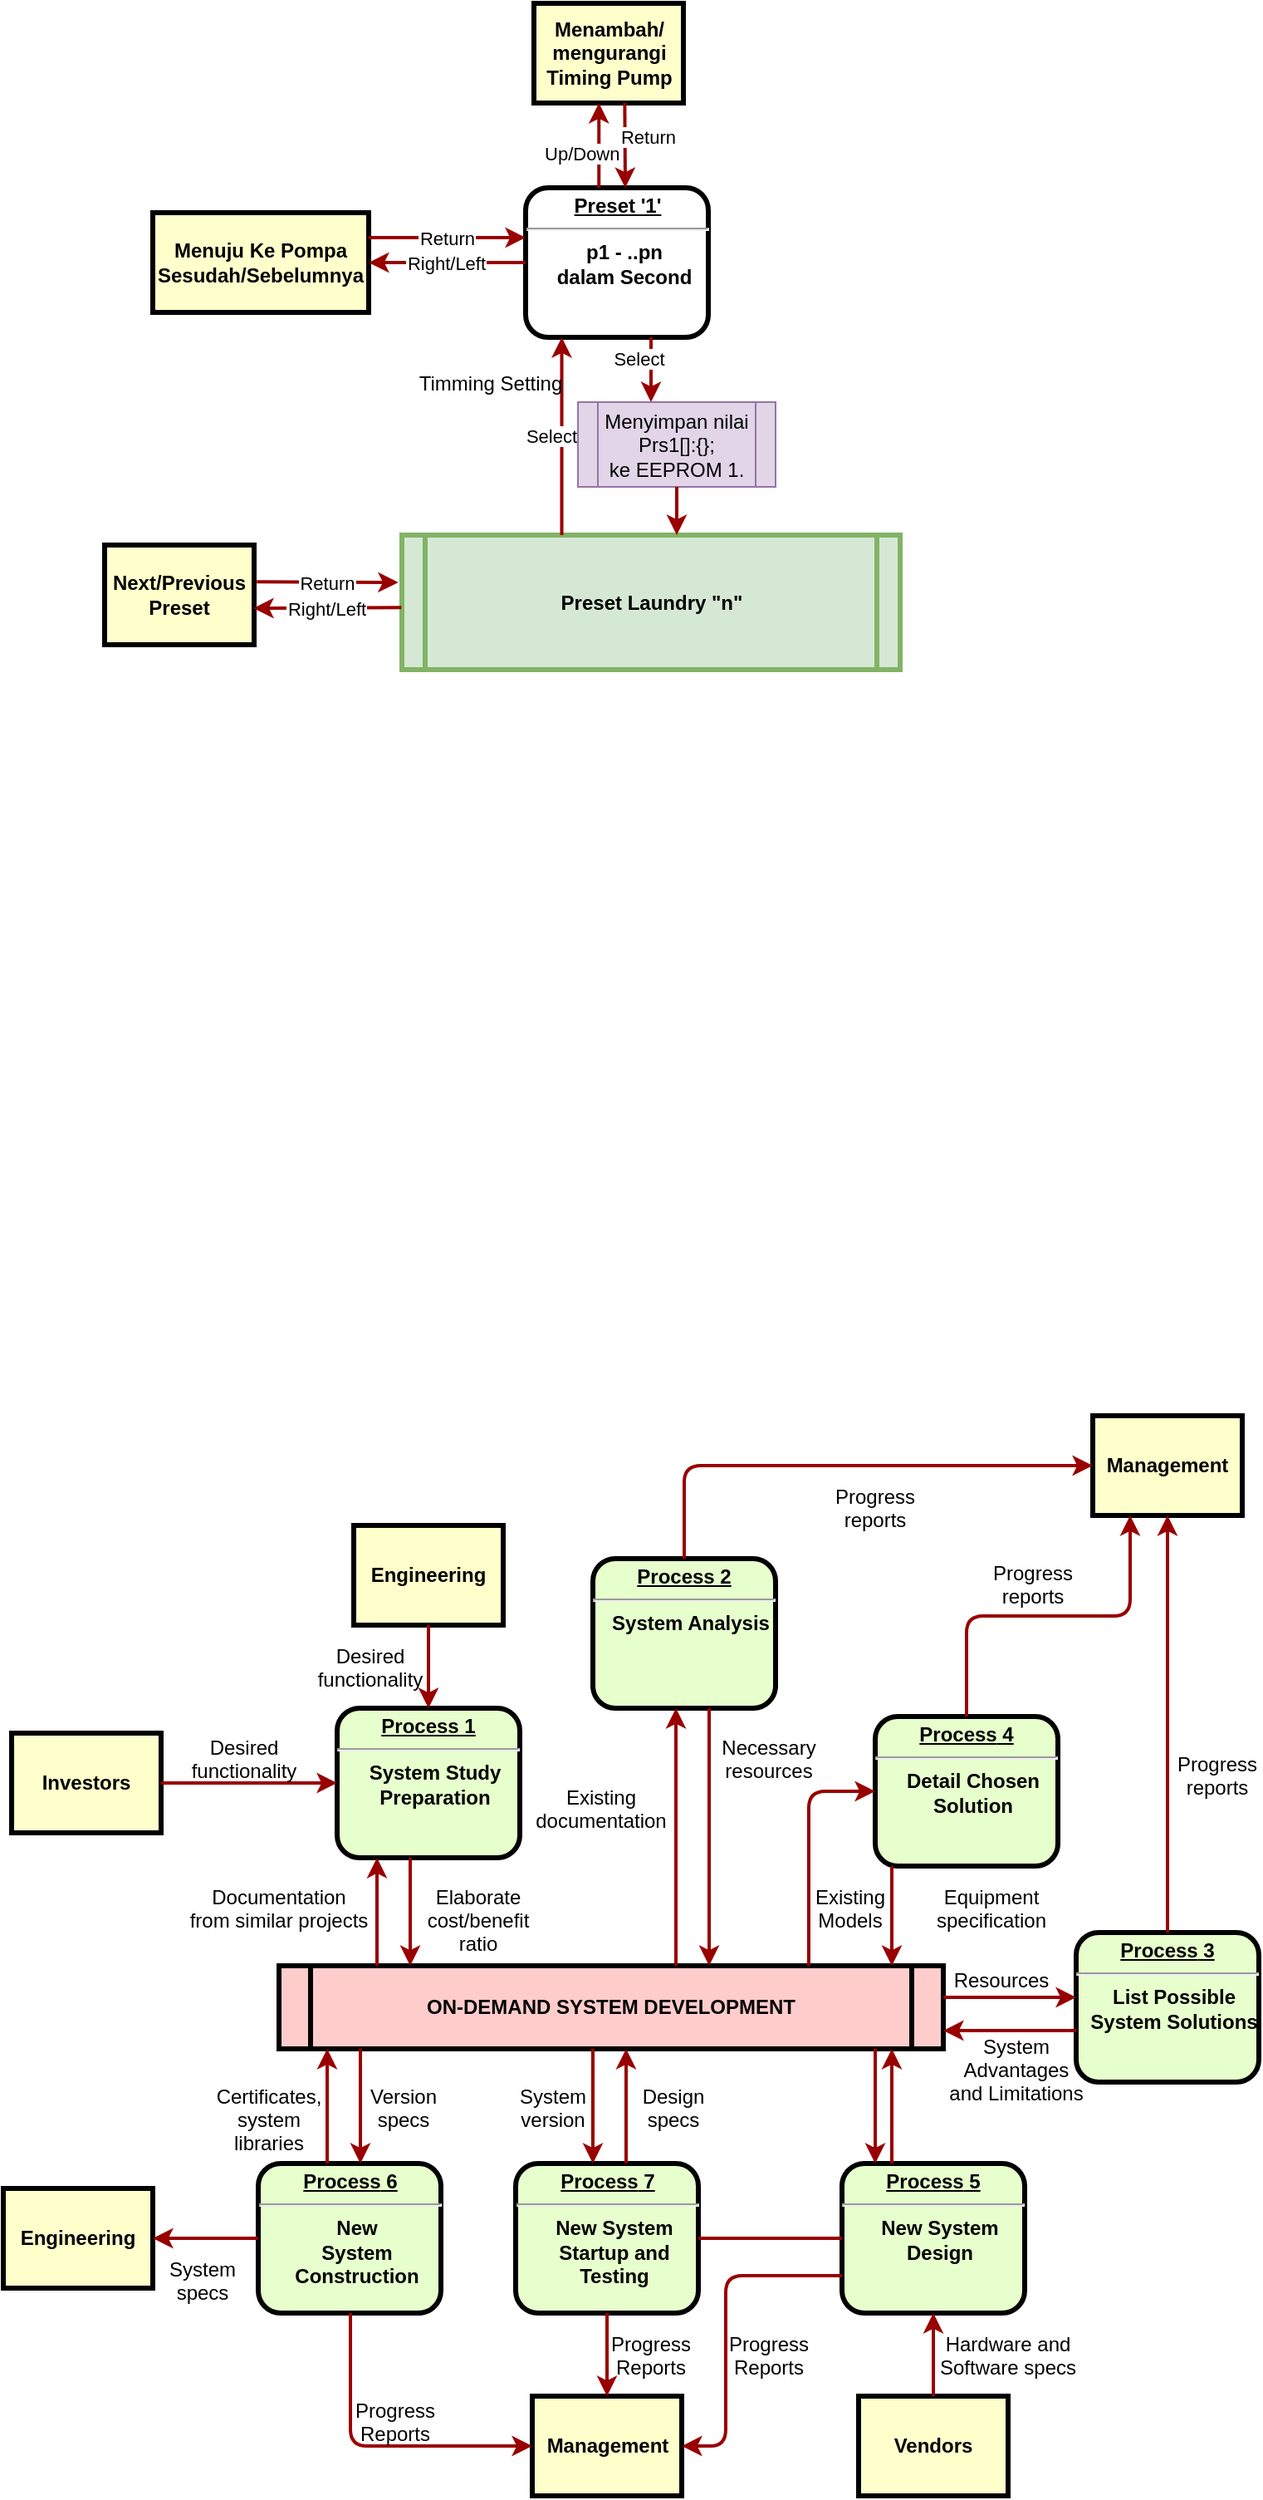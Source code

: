 <mxfile version="24.0.5" type="github">
  <diagram name="Page-1" id="c7558073-3199-34d8-9f00-42111426c3f3">
    <mxGraphModel dx="1889" dy="579" grid="1" gridSize="10" guides="1" tooltips="1" connect="1" arrows="1" fold="1" page="1" pageScale="1" pageWidth="826" pageHeight="1169" background="none" math="0" shadow="0">
      <root>
        <mxCell id="0" />
        <mxCell id="1" parent="0" />
        <mxCell id="2" value="&lt;p style=&quot;margin: 0px; margin-top: 4px; text-align: center; text-decoration: underline;&quot;&gt;&lt;strong&gt;Preset &#39;1&#39;&lt;br&gt;&lt;/strong&gt;&lt;/p&gt;&lt;hr&gt;&lt;p style=&quot;margin: 0px; margin-left: 8px;&quot;&gt;p1 - ..pn&lt;br&gt;dalam Second&lt;/p&gt;" style="verticalAlign=middle;align=center;overflow=fill;fontSize=12;fontFamily=Helvetica;html=1;rounded=1;fontStyle=1;strokeWidth=3;" parent="1" vertex="1">
          <mxGeometry x="314.5" y="171" width="110" height="90" as="geometry" />
        </mxCell>
        <mxCell id="5" value="Preset Laundry &quot;n&quot;" style="shape=process;whiteSpace=wrap;align=center;verticalAlign=middle;size=0.048;fontStyle=1;strokeWidth=3;fillColor=#d5e8d4;strokeColor=#82b366;" parent="1" vertex="1">
          <mxGeometry x="240" y="380" width="300" height="81" as="geometry" />
        </mxCell>
        <mxCell id="55" value="Select" style="edgeStyle=elbowEdgeStyle;elbow=horizontal;strokeColor=#990000;strokeWidth=2" parent="1" target="2" edge="1">
          <mxGeometry x="0.008" y="6" width="100" height="100" relative="1" as="geometry">
            <mxPoint x="336.25" y="380" as="sourcePoint" />
            <mxPoint x="390.75" y="216" as="targetPoint" />
            <Array as="points">
              <mxPoint x="336.25" y="370" />
            </Array>
            <mxPoint as="offset" />
          </mxGeometry>
        </mxCell>
        <mxCell id="56" value="Select" style="edgeStyle=elbowEdgeStyle;elbow=horizontal;strokeColor=#990000;strokeWidth=2;" parent="1" source="2" edge="1">
          <mxGeometry x="-0.371" y="-7" width="100" height="100" relative="1" as="geometry">
            <mxPoint x="389.75" y="240" as="sourcePoint" />
            <mxPoint x="390" y="300" as="targetPoint" />
            <Array as="points" />
            <mxPoint as="offset" />
          </mxGeometry>
        </mxCell>
        <mxCell id="57" value="Timming Setting" style="text;spacingTop=-5;align=center" parent="1" vertex="1">
          <mxGeometry x="278.5" y="280" width="30" height="20" as="geometry" />
        </mxCell>
        <mxCell id="NX90EAhNhadWSshN6RtQ-96" value="&lt;p style=&quot;margin: 0px; margin-top: 4px; text-align: center; text-decoration: underline;&quot;&gt;&lt;strong&gt;Process 1&lt;br /&gt;&lt;/strong&gt;&lt;/p&gt;&lt;hr /&gt;&lt;p style=&quot;margin: 0px; margin-left: 8px;&quot;&gt;System Study&lt;/p&gt;&lt;p style=&quot;margin: 0px; margin-left: 8px;&quot;&gt;Preparation&lt;/p&gt;" style="verticalAlign=middle;align=center;overflow=fill;fontSize=12;fontFamily=Helvetica;html=1;rounded=1;fontStyle=1;strokeWidth=3;fillColor=#E6FFCC" vertex="1" parent="1">
          <mxGeometry x="201" y="1086" width="110" height="90" as="geometry" />
        </mxCell>
        <mxCell id="NX90EAhNhadWSshN6RtQ-97" value="Engineering" style="whiteSpace=wrap;align=center;verticalAlign=middle;fontStyle=1;strokeWidth=3;fillColor=#FFFFCC" vertex="1" parent="1">
          <mxGeometry x="211" y="976" width="90" height="60" as="geometry" />
        </mxCell>
        <mxCell id="NX90EAhNhadWSshN6RtQ-98" value="Investors" style="whiteSpace=wrap;align=center;verticalAlign=middle;fontStyle=1;strokeWidth=3;fillColor=#FFFFCC" vertex="1" parent="1">
          <mxGeometry x="5" y="1101" width="90" height="60" as="geometry" />
        </mxCell>
        <mxCell id="NX90EAhNhadWSshN6RtQ-99" value="ON-DEMAND SYSTEM DEVELOPMENT" style="shape=process;whiteSpace=wrap;align=center;verticalAlign=middle;size=0.048;fontStyle=1;strokeWidth=3;fillColor=#FFCCCC" vertex="1" parent="1">
          <mxGeometry x="166.0" y="1241" width="400" height="50" as="geometry" />
        </mxCell>
        <mxCell id="NX90EAhNhadWSshN6RtQ-100" value="&lt;p style=&quot;margin: 0px; margin-top: 4px; text-align: center; text-decoration: underline;&quot;&gt;&lt;strong&gt;Process 2&lt;br /&gt;&lt;/strong&gt;&lt;/p&gt;&lt;hr /&gt;&lt;p style=&quot;margin: 0px; margin-left: 8px;&quot;&gt;System Analysis&lt;/p&gt;" style="verticalAlign=middle;align=center;overflow=fill;fontSize=12;fontFamily=Helvetica;html=1;rounded=1;fontStyle=1;strokeWidth=3;fillColor=#E6FFCC" vertex="1" parent="1">
          <mxGeometry x="355" y="996" width="110" height="90" as="geometry" />
        </mxCell>
        <mxCell id="NX90EAhNhadWSshN6RtQ-101" value="&lt;p style=&quot;margin: 0px; margin-top: 4px; text-align: center; text-decoration: underline;&quot;&gt;&lt;strong&gt;&lt;strong&gt;Process&lt;/strong&gt; 3&lt;br /&gt;&lt;/strong&gt;&lt;/p&gt;&lt;hr /&gt;&lt;p style=&quot;margin: 0px; margin-left: 8px;&quot;&gt;List Possible&lt;/p&gt;&lt;p style=&quot;margin: 0px; margin-left: 8px;&quot;&gt;System Solutions&lt;/p&gt;" style="verticalAlign=middle;align=center;overflow=fill;fontSize=12;fontFamily=Helvetica;html=1;rounded=1;fontStyle=1;strokeWidth=3;fillColor=#E6FFCC" vertex="1" parent="1">
          <mxGeometry x="646" y="1221" width="110" height="90" as="geometry" />
        </mxCell>
        <mxCell id="NX90EAhNhadWSshN6RtQ-102" value="&lt;p style=&quot;margin: 0px; margin-top: 4px; text-align: center; text-decoration: underline;&quot;&gt;&lt;strong&gt;&lt;strong&gt;Process&lt;/strong&gt; 4&lt;br /&gt;&lt;/strong&gt;&lt;/p&gt;&lt;hr /&gt;&lt;p style=&quot;margin: 0px; margin-left: 8px;&quot;&gt;Detail Chosen&lt;/p&gt;&lt;p style=&quot;margin: 0px; margin-left: 8px;&quot;&gt;Solution&lt;/p&gt;" style="verticalAlign=middle;align=center;overflow=fill;fontSize=12;fontFamily=Helvetica;html=1;rounded=1;fontStyle=1;strokeWidth=3;fillColor=#E6FFCC" vertex="1" parent="1">
          <mxGeometry x="525" y="1091" width="110" height="90" as="geometry" />
        </mxCell>
        <mxCell id="NX90EAhNhadWSshN6RtQ-103" value="&lt;p style=&quot;margin: 0px; margin-top: 4px; text-align: center; text-decoration: underline;&quot;&gt;&lt;strong&gt;&lt;strong&gt;Process&lt;/strong&gt; 5&lt;br /&gt;&lt;/strong&gt;&lt;/p&gt;&lt;hr /&gt;&lt;p style=&quot;margin: 0px; margin-left: 8px;&quot;&gt;New System&lt;/p&gt;&lt;p style=&quot;margin: 0px; margin-left: 8px;&quot;&gt;Design&lt;/p&gt;" style="verticalAlign=middle;align=center;overflow=fill;fontSize=12;fontFamily=Helvetica;html=1;rounded=1;fontStyle=1;strokeWidth=3;fillColor=#E6FFCC" vertex="1" parent="1">
          <mxGeometry x="505" y="1360" width="110" height="90" as="geometry" />
        </mxCell>
        <mxCell id="NX90EAhNhadWSshN6RtQ-104" value="&lt;p style=&quot;margin: 0px; margin-top: 4px; text-align: center; text-decoration: underline;&quot;&gt;&lt;strong&gt;&lt;strong&gt;Process&lt;/strong&gt; 6&lt;br /&gt;&lt;/strong&gt;&lt;/p&gt;&lt;hr /&gt;&lt;p style=&quot;margin: 0px; margin-left: 8px;&quot;&gt;New&lt;/p&gt;&lt;p style=&quot;margin: 0px; margin-left: 8px;&quot;&gt;System&lt;/p&gt;&lt;p style=&quot;margin: 0px; margin-left: 8px;&quot;&gt;Construction&lt;/p&gt;" style="verticalAlign=middle;align=center;overflow=fill;fontSize=12;fontFamily=Helvetica;html=1;rounded=1;fontStyle=1;strokeWidth=3;fillColor=#E6FFCC" vertex="1" parent="1">
          <mxGeometry x="153.5" y="1360" width="110" height="90" as="geometry" />
        </mxCell>
        <mxCell id="NX90EAhNhadWSshN6RtQ-105" value="Management" style="whiteSpace=wrap;align=center;verticalAlign=middle;fontStyle=1;strokeWidth=3;fillColor=#FFFFCC" vertex="1" parent="1">
          <mxGeometry x="656" y="910" width="90" height="60" as="geometry" />
        </mxCell>
        <mxCell id="NX90EAhNhadWSshN6RtQ-106" value="Management" style="whiteSpace=wrap;align=center;verticalAlign=middle;fontStyle=1;strokeWidth=3;fillColor=#FFFFCC" vertex="1" parent="1">
          <mxGeometry x="318.5" y="1500" width="90" height="60" as="geometry" />
        </mxCell>
        <mxCell id="NX90EAhNhadWSshN6RtQ-107" value="Engineering" style="whiteSpace=wrap;align=center;verticalAlign=middle;fontStyle=1;strokeWidth=3;fillColor=#FFFFCC" vertex="1" parent="1">
          <mxGeometry x="-2.842e-14" y="1375" width="90" height="60" as="geometry" />
        </mxCell>
        <mxCell id="NX90EAhNhadWSshN6RtQ-108" value="Vendors" style="whiteSpace=wrap;align=center;verticalAlign=middle;fontStyle=1;strokeWidth=3;fillColor=#FFFFCC" vertex="1" parent="1">
          <mxGeometry x="515.0" y="1500" width="90" height="60" as="geometry" />
        </mxCell>
        <mxCell id="NX90EAhNhadWSshN6RtQ-109" value="" style="edgeStyle=none;noEdgeStyle=1;strokeColor=#990000;strokeWidth=2" edge="1" parent="1" source="NX90EAhNhadWSshN6RtQ-97" target="NX90EAhNhadWSshN6RtQ-96">
          <mxGeometry width="100" height="100" relative="1" as="geometry">
            <mxPoint x="-15" y="1100" as="sourcePoint" />
            <mxPoint x="85" y="1000" as="targetPoint" />
          </mxGeometry>
        </mxCell>
        <mxCell id="NX90EAhNhadWSshN6RtQ-110" value="" style="edgeStyle=none;noEdgeStyle=1;strokeColor=#990000;strokeWidth=2" edge="1" parent="1" source="NX90EAhNhadWSshN6RtQ-98" target="NX90EAhNhadWSshN6RtQ-96">
          <mxGeometry width="100" height="100" relative="1" as="geometry">
            <mxPoint x="245" y="1040" as="sourcePoint" />
            <mxPoint x="345" y="940" as="targetPoint" />
          </mxGeometry>
        </mxCell>
        <mxCell id="NX90EAhNhadWSshN6RtQ-111" value="&lt;p style=&quot;margin: 0px; margin-top: 4px; text-align: center; text-decoration: underline;&quot;&gt;&lt;strong&gt;&lt;strong&gt;Process&lt;/strong&gt; 7&lt;br /&gt;&lt;/strong&gt;&lt;/p&gt;&lt;hr /&gt;&lt;p style=&quot;margin: 0px; margin-left: 8px;&quot;&gt;New System&lt;/p&gt;&lt;p style=&quot;margin: 0px; margin-left: 8px;&quot;&gt;Startup and&lt;/p&gt;&lt;p style=&quot;margin: 0px; margin-left: 8px;&quot;&gt;Testing&lt;/p&gt;" style="verticalAlign=middle;align=center;overflow=fill;fontSize=12;fontFamily=Helvetica;html=1;rounded=1;fontStyle=1;strokeWidth=3;fillColor=#E6FFCC" vertex="1" parent="1">
          <mxGeometry x="308.5" y="1360" width="110" height="90" as="geometry" />
        </mxCell>
        <mxCell id="NX90EAhNhadWSshN6RtQ-112" value="" style="endArrow=none;noEdgeStyle=1;strokeColor=#990000;strokeWidth=2" edge="1" parent="1" source="NX90EAhNhadWSshN6RtQ-103" target="NX90EAhNhadWSshN6RtQ-111">
          <mxGeometry relative="1" as="geometry">
            <mxPoint x="170.008" y="1331" as="sourcePoint" />
            <mxPoint x="365.328" y="1500" as="targetPoint" />
          </mxGeometry>
        </mxCell>
        <mxCell id="NX90EAhNhadWSshN6RtQ-113" value="Desired &#xa;functionality" style="text;spacingTop=-5;align=center" vertex="1" parent="1">
          <mxGeometry x="130" y="1101" width="30" height="20" as="geometry" />
        </mxCell>
        <mxCell id="NX90EAhNhadWSshN6RtQ-114" value="Desired &#xa;functionality" style="text;spacingTop=-5;align=center" vertex="1" parent="1">
          <mxGeometry x="206" y="1046" width="30" height="20" as="geometry" />
        </mxCell>
        <mxCell id="NX90EAhNhadWSshN6RtQ-115" value="Documentation&#xa;from similar projects" style="text;spacingTop=-5;align=center" vertex="1" parent="1">
          <mxGeometry x="151" y="1191" width="30" height="20" as="geometry" />
        </mxCell>
        <mxCell id="NX90EAhNhadWSshN6RtQ-116" value="" style="edgeStyle=elbowEdgeStyle;elbow=horizontal;strokeColor=#990000;strokeWidth=2" edge="1" parent="1" source="NX90EAhNhadWSshN6RtQ-99" target="NX90EAhNhadWSshN6RtQ-96">
          <mxGeometry width="100" height="100" relative="1" as="geometry">
            <mxPoint x="15" y="1380" as="sourcePoint" />
            <mxPoint x="115" y="1280" as="targetPoint" />
            <Array as="points">
              <mxPoint x="225" y="1220" />
            </Array>
          </mxGeometry>
        </mxCell>
        <mxCell id="NX90EAhNhadWSshN6RtQ-117" value="" style="edgeStyle=elbowEdgeStyle;elbow=horizontal;strokeColor=#990000;strokeWidth=2" edge="1" parent="1" source="NX90EAhNhadWSshN6RtQ-96" target="NX90EAhNhadWSshN6RtQ-99">
          <mxGeometry width="100" height="100" relative="1" as="geometry">
            <mxPoint x="15" y="1350" as="sourcePoint" />
            <mxPoint x="115" y="1250" as="targetPoint" />
            <Array as="points">
              <mxPoint x="245" y="1210" />
            </Array>
          </mxGeometry>
        </mxCell>
        <mxCell id="NX90EAhNhadWSshN6RtQ-118" value="Elaborate&#xa;cost/benefit&#xa;ratio" style="text;spacingTop=-5;align=center" vertex="1" parent="1">
          <mxGeometry x="271" y="1191" width="30" height="20" as="geometry" />
        </mxCell>
        <mxCell id="NX90EAhNhadWSshN6RtQ-119" value="" style="edgeStyle=elbowEdgeStyle;elbow=horizontal;strokeColor=#990000;strokeWidth=2" edge="1" parent="1" source="NX90EAhNhadWSshN6RtQ-99" target="NX90EAhNhadWSshN6RtQ-100">
          <mxGeometry width="100" height="100" relative="1" as="geometry">
            <mxPoint x="345" y="1220" as="sourcePoint" />
            <mxPoint x="445" y="1120" as="targetPoint" />
            <Array as="points">
              <mxPoint x="405" y="1160" />
            </Array>
          </mxGeometry>
        </mxCell>
        <mxCell id="NX90EAhNhadWSshN6RtQ-120" value="" style="edgeStyle=elbowEdgeStyle;elbow=horizontal;strokeColor=#990000;strokeWidth=2" edge="1" parent="1" source="NX90EAhNhadWSshN6RtQ-100" target="NX90EAhNhadWSshN6RtQ-99">
          <mxGeometry width="100" height="100" relative="1" as="geometry">
            <mxPoint x="315" y="1220" as="sourcePoint" />
            <mxPoint x="415" y="1120" as="targetPoint" />
            <Array as="points">
              <mxPoint x="425" y="1170" />
            </Array>
          </mxGeometry>
        </mxCell>
        <mxCell id="NX90EAhNhadWSshN6RtQ-121" value="Existing&#xa;documentation" style="text;spacingTop=-5;align=center" vertex="1" parent="1">
          <mxGeometry x="345.0" y="1131.0" width="30" height="20" as="geometry" />
        </mxCell>
        <mxCell id="NX90EAhNhadWSshN6RtQ-122" value="Necessary&#xa;resources" style="text;spacingTop=-5;align=center" vertex="1" parent="1">
          <mxGeometry x="446.0" y="1101" width="30" height="20" as="geometry" />
        </mxCell>
        <mxCell id="NX90EAhNhadWSshN6RtQ-123" value="Progress&#xa;reports" style="text;spacingTop=-5;align=center" vertex="1" parent="1">
          <mxGeometry x="510.0" y="950" width="30" height="20" as="geometry" />
        </mxCell>
        <mxCell id="NX90EAhNhadWSshN6RtQ-124" value="Progress&#xa;reports" style="text;spacingTop=-5;align=center" vertex="1" parent="1">
          <mxGeometry x="605" y="996.0" width="30" height="20" as="geometry" />
        </mxCell>
        <mxCell id="NX90EAhNhadWSshN6RtQ-125" value="Progress&#xa;reports" style="text;spacingTop=-5;align=center" vertex="1" parent="1">
          <mxGeometry x="716.0" y="1111" width="30" height="20" as="geometry" />
        </mxCell>
        <mxCell id="NX90EAhNhadWSshN6RtQ-126" value="" style="edgeStyle=elbowEdgeStyle;elbow=horizontal;strokeColor=#990000;strokeWidth=2" edge="1" parent="1" source="NX90EAhNhadWSshN6RtQ-100" target="NX90EAhNhadWSshN6RtQ-105">
          <mxGeometry width="100" height="100" relative="1" as="geometry">
            <mxPoint x="225" y="1030" as="sourcePoint" />
            <mxPoint x="325" y="930.0" as="targetPoint" />
            <Array as="points">
              <mxPoint x="410" y="990" />
            </Array>
          </mxGeometry>
        </mxCell>
        <mxCell id="NX90EAhNhadWSshN6RtQ-127" value="" style="edgeStyle=elbowEdgeStyle;elbow=vertical;entryX=0.25;entryY=1;strokeColor=#990000;strokeWidth=2" edge="1" parent="1" source="NX90EAhNhadWSshN6RtQ-102" target="NX90EAhNhadWSshN6RtQ-105">
          <mxGeometry width="100" height="100" relative="1" as="geometry">
            <mxPoint x="495" y="1100" as="sourcePoint" />
            <mxPoint x="595" y="1000" as="targetPoint" />
          </mxGeometry>
        </mxCell>
        <mxCell id="NX90EAhNhadWSshN6RtQ-128" value="" style="edgeStyle=elbowEdgeStyle;elbow=horizontal;strokeColor=#990000;strokeWidth=2" edge="1" parent="1" source="NX90EAhNhadWSshN6RtQ-101" target="NX90EAhNhadWSshN6RtQ-105">
          <mxGeometry width="100" height="100" relative="1" as="geometry">
            <mxPoint x="625.0" y="1210" as="sourcePoint" />
            <mxPoint x="725.0" y="1110" as="targetPoint" />
          </mxGeometry>
        </mxCell>
        <mxCell id="NX90EAhNhadWSshN6RtQ-129" value="" style="edgeStyle=elbowEdgeStyle;elbow=horizontal;strokeColor=#990000;strokeWidth=2" edge="1" parent="1" source="NX90EAhNhadWSshN6RtQ-102" target="NX90EAhNhadWSshN6RtQ-99">
          <mxGeometry width="100" height="100" relative="1" as="geometry">
            <mxPoint x="535" y="1230" as="sourcePoint" />
            <mxPoint x="475" y="1100" as="targetPoint" />
            <Array as="points">
              <mxPoint x="535" y="1210" />
            </Array>
          </mxGeometry>
        </mxCell>
        <mxCell id="NX90EAhNhadWSshN6RtQ-130" value="" style="edgeStyle=segmentEdgeStyle;strokeColor=#990000;strokeWidth=2" edge="1" parent="1" source="NX90EAhNhadWSshN6RtQ-99" target="NX90EAhNhadWSshN6RtQ-102">
          <mxGeometry width="100" height="100" relative="1" as="geometry">
            <mxPoint x="305" y="1210" as="sourcePoint" />
            <mxPoint x="405" y="1110" as="targetPoint" />
            <Array as="points">
              <mxPoint x="485" y="1136" />
            </Array>
          </mxGeometry>
        </mxCell>
        <mxCell id="NX90EAhNhadWSshN6RtQ-131" value="Existing&#xa;Models" style="text;spacingTop=-5;align=center" vertex="1" parent="1">
          <mxGeometry x="495.0" y="1191" width="30" height="20" as="geometry" />
        </mxCell>
        <mxCell id="NX90EAhNhadWSshN6RtQ-132" value="Equipment&#xa;specification" style="text;spacingTop=-5;align=center" vertex="1" parent="1">
          <mxGeometry x="580" y="1191" width="30" height="20" as="geometry" />
        </mxCell>
        <mxCell id="NX90EAhNhadWSshN6RtQ-133" value="" style="edgeStyle=elbowEdgeStyle;elbow=vertical;strokeColor=#990000;strokeWidth=2" edge="1" parent="1" source="NX90EAhNhadWSshN6RtQ-99" target="NX90EAhNhadWSshN6RtQ-101">
          <mxGeometry width="100" height="100" relative="1" as="geometry">
            <mxPoint x="465" y="1350" as="sourcePoint" />
            <mxPoint x="565" y="1250" as="targetPoint" />
            <Array as="points">
              <mxPoint x="615" y="1260" />
            </Array>
          </mxGeometry>
        </mxCell>
        <mxCell id="NX90EAhNhadWSshN6RtQ-134" value="" style="edgeStyle=elbowEdgeStyle;elbow=vertical;strokeColor=#990000;strokeWidth=2" edge="1" parent="1" source="NX90EAhNhadWSshN6RtQ-101" target="NX90EAhNhadWSshN6RtQ-99">
          <mxGeometry width="100" height="100" relative="1" as="geometry">
            <mxPoint x="425" y="1350" as="sourcePoint" />
            <mxPoint x="525" y="1250" as="targetPoint" />
            <Array as="points">
              <mxPoint x="615" y="1280" />
            </Array>
          </mxGeometry>
        </mxCell>
        <mxCell id="NX90EAhNhadWSshN6RtQ-135" value="Resources" style="text;spacingTop=-5;align=center" vertex="1" parent="1">
          <mxGeometry x="586" y="1241" width="30" height="20" as="geometry" />
        </mxCell>
        <mxCell id="NX90EAhNhadWSshN6RtQ-136" value="System &#xa;Advantages &#xa;and Limitations" style="text;spacingTop=-5;align=center" vertex="1" parent="1">
          <mxGeometry x="595" y="1281" width="30" height="20" as="geometry" />
        </mxCell>
        <mxCell id="NX90EAhNhadWSshN6RtQ-137" value="" style="edgeStyle=elbowEdgeStyle;elbow=horizontal;strokeColor=#990000;strokeWidth=2" edge="1" parent="1" source="NX90EAhNhadWSshN6RtQ-103" target="NX90EAhNhadWSshN6RtQ-99">
          <mxGeometry width="100" height="100" relative="1" as="geometry">
            <mxPoint x="385" y="1430" as="sourcePoint" />
            <mxPoint x="485" y="1330" as="targetPoint" />
            <Array as="points">
              <mxPoint x="535" y="1320" />
            </Array>
          </mxGeometry>
        </mxCell>
        <mxCell id="NX90EAhNhadWSshN6RtQ-138" value="" style="edgeStyle=elbowEdgeStyle;elbow=horizontal;strokeColor=#990000;strokeWidth=2" edge="1" parent="1" source="NX90EAhNhadWSshN6RtQ-99" target="NX90EAhNhadWSshN6RtQ-103">
          <mxGeometry width="100" height="100" relative="1" as="geometry">
            <mxPoint x="365" y="1440" as="sourcePoint" />
            <mxPoint x="465" y="1340" as="targetPoint" />
            <Array as="points">
              <mxPoint x="525" y="1330" />
            </Array>
          </mxGeometry>
        </mxCell>
        <mxCell id="NX90EAhNhadWSshN6RtQ-139" value="" style="edgeStyle=elbowEdgeStyle;elbow=horizontal;strokeColor=#990000;strokeWidth=2" edge="1" parent="1" source="NX90EAhNhadWSshN6RtQ-108" target="NX90EAhNhadWSshN6RtQ-103">
          <mxGeometry width="100" height="100" relative="1" as="geometry">
            <mxPoint x="395" y="1550" as="sourcePoint" />
            <mxPoint x="495" y="1450" as="targetPoint" />
          </mxGeometry>
        </mxCell>
        <mxCell id="NX90EAhNhadWSshN6RtQ-140" value="Hardware and&#xa;Software specs" style="text;spacingTop=-5;align=center" vertex="1" parent="1">
          <mxGeometry x="590" y="1460" width="30" height="20" as="geometry" />
        </mxCell>
        <mxCell id="NX90EAhNhadWSshN6RtQ-141" value="" style="edgeStyle=elbowEdgeStyle;elbow=horizontal;exitX=0;exitY=0.75;strokeColor=#990000;strokeWidth=2" edge="1" parent="1" source="NX90EAhNhadWSshN6RtQ-103" target="NX90EAhNhadWSshN6RtQ-106">
          <mxGeometry width="100" height="100" relative="1" as="geometry">
            <mxPoint x="385" y="1580" as="sourcePoint" />
            <mxPoint x="485" y="1480" as="targetPoint" />
            <Array as="points">
              <mxPoint x="435" y="1480" />
            </Array>
          </mxGeometry>
        </mxCell>
        <mxCell id="NX90EAhNhadWSshN6RtQ-142" value="Progress&#xa;Reports" style="text;spacingTop=-5;align=center" vertex="1" parent="1">
          <mxGeometry x="446.0" y="1460" width="30" height="20" as="geometry" />
        </mxCell>
        <mxCell id="NX90EAhNhadWSshN6RtQ-143" value="" style="edgeStyle=elbowEdgeStyle;elbow=horizontal;strokeColor=#990000;strokeWidth=2" edge="1" parent="1" source="NX90EAhNhadWSshN6RtQ-111" target="NX90EAhNhadWSshN6RtQ-106">
          <mxGeometry width="100" height="100" relative="1" as="geometry">
            <mxPoint x="165" y="1510.0" as="sourcePoint" />
            <mxPoint x="195.0" y="1500" as="targetPoint" />
          </mxGeometry>
        </mxCell>
        <mxCell id="NX90EAhNhadWSshN6RtQ-144" value="Progress&#xa;Reports" style="text;spacingTop=-5;align=center" vertex="1" parent="1">
          <mxGeometry x="375.0" y="1460.0" width="30" height="20" as="geometry" />
        </mxCell>
        <mxCell id="NX90EAhNhadWSshN6RtQ-145" value="" style="edgeStyle=elbowEdgeStyle;elbow=horizontal;strokeColor=#990000;strokeWidth=2" edge="1" parent="1" source="NX90EAhNhadWSshN6RtQ-104" target="NX90EAhNhadWSshN6RtQ-106">
          <mxGeometry width="100" height="100" relative="1" as="geometry">
            <mxPoint x="95.0" y="1590" as="sourcePoint" />
            <mxPoint x="195.0" y="1490" as="targetPoint" />
            <Array as="points">
              <mxPoint x="209" y="1480" />
            </Array>
          </mxGeometry>
        </mxCell>
        <mxCell id="NX90EAhNhadWSshN6RtQ-146" value="Progress&#xa;Reports" style="text;spacingTop=-5;align=center" vertex="1" parent="1">
          <mxGeometry x="221.0" y="1500" width="30" height="20" as="geometry" />
        </mxCell>
        <mxCell id="NX90EAhNhadWSshN6RtQ-147" value="" style="edgeStyle=elbowEdgeStyle;elbow=vertical;strokeColor=#990000;strokeWidth=2" edge="1" parent="1" source="NX90EAhNhadWSshN6RtQ-104" target="NX90EAhNhadWSshN6RtQ-107">
          <mxGeometry width="100" height="100" relative="1" as="geometry">
            <mxPoint x="35" y="1590" as="sourcePoint" />
            <mxPoint x="135" y="1490" as="targetPoint" />
          </mxGeometry>
        </mxCell>
        <mxCell id="NX90EAhNhadWSshN6RtQ-148" value="" style="edgeStyle=elbowEdgeStyle;elbow=horizontal;strokeColor=#990000;strokeWidth=2" edge="1" parent="1" source="NX90EAhNhadWSshN6RtQ-99" target="NX90EAhNhadWSshN6RtQ-111">
          <mxGeometry width="100" height="100" relative="1" as="geometry">
            <mxPoint x="15" y="1350" as="sourcePoint" />
            <mxPoint x="115" y="1250" as="targetPoint" />
            <Array as="points">
              <mxPoint x="355" y="1320" />
            </Array>
          </mxGeometry>
        </mxCell>
        <mxCell id="NX90EAhNhadWSshN6RtQ-149" value="" style="edgeStyle=elbowEdgeStyle;elbow=horizontal;strokeColor=#990000;strokeWidth=2" edge="1" parent="1" source="NX90EAhNhadWSshN6RtQ-111" target="NX90EAhNhadWSshN6RtQ-99">
          <mxGeometry width="100" height="100" relative="1" as="geometry">
            <mxPoint x="25.0" y="1360" as="sourcePoint" />
            <mxPoint x="125.0" y="1260" as="targetPoint" />
            <Array as="points">
              <mxPoint x="375" y="1320" />
            </Array>
          </mxGeometry>
        </mxCell>
        <mxCell id="NX90EAhNhadWSshN6RtQ-150" value="Version&#xa;specs" style="text;spacingTop=-5;align=center" vertex="1" parent="1">
          <mxGeometry x="226" y="1311" width="30" height="20" as="geometry" />
        </mxCell>
        <mxCell id="NX90EAhNhadWSshN6RtQ-151" value="Certificates,&#xa;system&#xa;libraries" style="text;spacingTop=-5;align=center" vertex="1" parent="1">
          <mxGeometry x="145" y="1311.0" width="30" height="20" as="geometry" />
        </mxCell>
        <mxCell id="NX90EAhNhadWSshN6RtQ-152" value="" style="edgeStyle=elbowEdgeStyle;elbow=horizontal;strokeColor=#990000;strokeWidth=2" edge="1" parent="1" source="NX90EAhNhadWSshN6RtQ-99" target="NX90EAhNhadWSshN6RtQ-104">
          <mxGeometry width="100" height="100" relative="1" as="geometry">
            <mxPoint x="-5.0" y="1350" as="sourcePoint" />
            <mxPoint x="95.0" y="1250" as="targetPoint" />
            <Array as="points">
              <mxPoint x="215" y="1320" />
            </Array>
          </mxGeometry>
        </mxCell>
        <mxCell id="NX90EAhNhadWSshN6RtQ-153" value="" style="edgeStyle=elbowEdgeStyle;elbow=horizontal;strokeColor=#990000;strokeWidth=2" edge="1" parent="1" source="NX90EAhNhadWSshN6RtQ-104" target="NX90EAhNhadWSshN6RtQ-99">
          <mxGeometry width="100" height="100" relative="1" as="geometry">
            <mxPoint x="5" y="1360" as="sourcePoint" />
            <mxPoint x="105" y="1260" as="targetPoint" />
            <Array as="points">
              <mxPoint x="195" y="1320" />
            </Array>
          </mxGeometry>
        </mxCell>
        <mxCell id="NX90EAhNhadWSshN6RtQ-154" value="System&#xa;specs" style="text;spacingTop=-5;align=center" vertex="1" parent="1">
          <mxGeometry x="105.0" y="1415" width="30" height="20" as="geometry" />
        </mxCell>
        <mxCell id="NX90EAhNhadWSshN6RtQ-155" value="Design&#xa;specs" style="text;spacingTop=-5;align=center" vertex="1" parent="1">
          <mxGeometry x="388.5" y="1311.0" width="30" height="20" as="geometry" />
        </mxCell>
        <mxCell id="NX90EAhNhadWSshN6RtQ-156" value="System&#xa;version" style="text;spacingTop=-5;align=center" vertex="1" parent="1">
          <mxGeometry x="316.0" y="1311" width="30" height="20" as="geometry" />
        </mxCell>
        <mxCell id="NX90EAhNhadWSshN6RtQ-158" value="Menambah/&#xa;mengurangi&#xa;Timing Pump" style="whiteSpace=wrap;align=center;verticalAlign=middle;fontStyle=1;strokeWidth=3;fillColor=#FFFFCC" vertex="1" parent="1">
          <mxGeometry x="319.5" y="60.0" width="90" height="60" as="geometry" />
        </mxCell>
        <mxCell id="NX90EAhNhadWSshN6RtQ-160" value="Up/Down" style="edgeStyle=elbowEdgeStyle;elbow=vertical;strokeColor=#990000;strokeWidth=2;" edge="1" parent="1">
          <mxGeometry x="-0.176" y="10" width="100" height="100" relative="1" as="geometry">
            <mxPoint x="358.63" y="171" as="sourcePoint" />
            <mxPoint x="358.63" y="120.0" as="targetPoint" />
            <Array as="points" />
            <mxPoint as="offset" />
          </mxGeometry>
        </mxCell>
        <mxCell id="NX90EAhNhadWSshN6RtQ-161" value="Return" style="edgeStyle=elbowEdgeStyle;elbow=horizontal;strokeColor=#990000;strokeWidth=2;entryX=0.5;entryY=0;entryDx=0;entryDy=0;" edge="1" parent="1">
          <mxGeometry x="-0.21" y="14" width="100" height="100" relative="1" as="geometry">
            <mxPoint x="374.192" y="120.0" as="sourcePoint" />
            <mxPoint x="374.54" y="171" as="targetPoint" />
            <Array as="points" />
            <mxPoint as="offset" />
          </mxGeometry>
        </mxCell>
        <mxCell id="NX90EAhNhadWSshN6RtQ-163" value="Menuju Ke Pompa Sesudah/Sebelumnya" style="whiteSpace=wrap;align=center;verticalAlign=middle;fontStyle=1;strokeWidth=3;fillColor=#FFFFCC" vertex="1" parent="1">
          <mxGeometry x="90" y="186" width="130" height="60" as="geometry" />
        </mxCell>
        <mxCell id="NX90EAhNhadWSshN6RtQ-165" value="Right/Left" style="edgeStyle=elbowEdgeStyle;elbow=vertical;strokeColor=#990000;strokeWidth=2;exitX=0;exitY=0.5;exitDx=0;exitDy=0;" edge="1" parent="1" source="2" target="NX90EAhNhadWSshN6RtQ-163">
          <mxGeometry width="100" height="100" relative="1" as="geometry">
            <mxPoint x="368.63" y="181" as="sourcePoint" />
            <mxPoint x="368.63" y="130.0" as="targetPoint" />
            <Array as="points" />
          </mxGeometry>
        </mxCell>
        <mxCell id="NX90EAhNhadWSshN6RtQ-166" value="Return" style="edgeStyle=elbowEdgeStyle;elbow=vertical;strokeColor=#990000;strokeWidth=2;exitX=1;exitY=0.25;exitDx=0;exitDy=0;" edge="1" parent="1" source="NX90EAhNhadWSshN6RtQ-163" target="2">
          <mxGeometry width="100" height="100" relative="1" as="geometry">
            <mxPoint x="252" y="200.3" as="sourcePoint" />
            <mxPoint x="317.0" y="200.3" as="targetPoint" />
            <Array as="points" />
          </mxGeometry>
        </mxCell>
        <mxCell id="NX90EAhNhadWSshN6RtQ-170" value="Menyimpan nilai&lt;br&gt;Prs1[]:{};&lt;br&gt;ke EEPROM 1." style="shape=process;whiteSpace=wrap;html=1;backgroundOutline=1;fillColor=#e1d5e7;strokeColor=#9673a6;" vertex="1" parent="1">
          <mxGeometry x="346" y="300" width="119" height="51" as="geometry" />
        </mxCell>
        <mxCell id="NX90EAhNhadWSshN6RtQ-175" value="Next/Previous&#xa;Preset" style="whiteSpace=wrap;align=center;verticalAlign=middle;fontStyle=1;strokeWidth=3;fillColor=#FFFFCC" vertex="1" parent="1">
          <mxGeometry x="61" y="386.0" width="90" height="60" as="geometry" />
        </mxCell>
        <mxCell id="NX90EAhNhadWSshN6RtQ-176" value="Right/Left" style="edgeStyle=elbowEdgeStyle;elbow=vertical;strokeColor=#990000;strokeWidth=2;entryX=0.995;entryY=0.632;entryDx=0;entryDy=0;entryPerimeter=0;exitX=-0.001;exitY=0.539;exitDx=0;exitDy=0;exitPerimeter=0;" edge="1" parent="1" source="5" target="NX90EAhNhadWSshN6RtQ-175">
          <mxGeometry width="100" height="100" relative="1" as="geometry">
            <mxPoint x="230" y="424" as="sourcePoint" />
            <mxPoint x="213" y="423.3" as="targetPoint" />
            <Array as="points" />
          </mxGeometry>
        </mxCell>
        <mxCell id="NX90EAhNhadWSshN6RtQ-177" value="Return" style="edgeStyle=elbowEdgeStyle;elbow=vertical;strokeColor=#990000;strokeWidth=2;exitX=1.018;exitY=0.369;exitDx=0;exitDy=0;exitPerimeter=0;entryX=-0.007;entryY=0.358;entryDx=0;entryDy=0;entryPerimeter=0;" edge="1" parent="1" source="NX90EAhNhadWSshN6RtQ-175" target="5">
          <mxGeometry width="100" height="100" relative="1" as="geometry">
            <mxPoint x="213" y="408.3" as="sourcePoint" />
            <mxPoint x="230" y="410" as="targetPoint" />
            <Array as="points" />
          </mxGeometry>
        </mxCell>
        <mxCell id="NX90EAhNhadWSshN6RtQ-178" value="" style="edgeStyle=elbowEdgeStyle;elbow=horizontal;strokeColor=#990000;strokeWidth=2;" edge="1" parent="1" source="NX90EAhNhadWSshN6RtQ-170" target="5">
          <mxGeometry x="-0.053" y="29" width="100" height="100" relative="1" as="geometry">
            <mxPoint x="352" y="271" as="sourcePoint" />
            <mxPoint x="350" y="390" as="targetPoint" />
            <Array as="points" />
            <mxPoint as="offset" />
          </mxGeometry>
        </mxCell>
      </root>
    </mxGraphModel>
  </diagram>
</mxfile>
